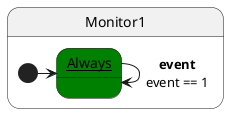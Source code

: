 @startuml
state Monitor1{
  [*] -> __Always__
  state __Always__ #green
  __Always__ --> __Always__ : **event**\nevent == 1
}
@enduml